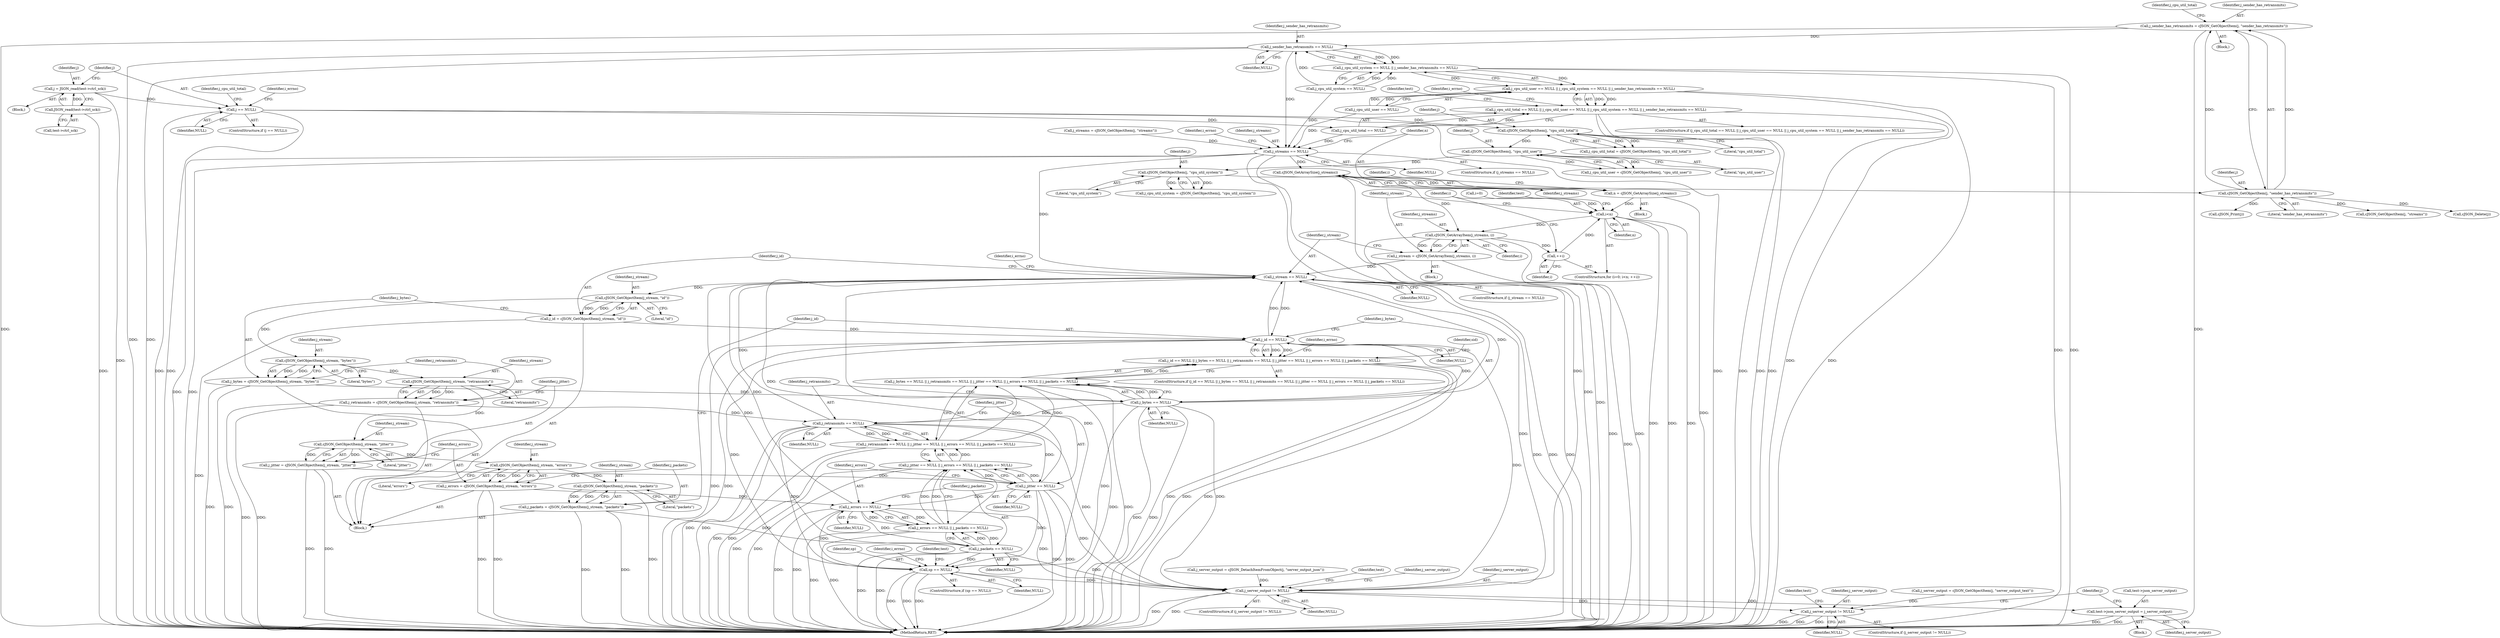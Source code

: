 digraph "0_iperf_91f2fa59e8ed80dfbf400add0164ee0e508e412a_48@pointer" {
"1000169" [label="(Call,j_sender_has_retransmits = cJSON_GetObjectItem(j, \"sender_has_retransmits\"))"];
"1000171" [label="(Call,cJSON_GetObjectItem(j, \"sender_has_retransmits\"))"];
"1000166" [label="(Call,cJSON_GetObjectItem(j, \"cpu_util_system\"))"];
"1000161" [label="(Call,cJSON_GetObjectItem(j, \"cpu_util_user\"))"];
"1000156" [label="(Call,cJSON_GetObjectItem(j, \"cpu_util_total\"))"];
"1000141" [label="(Call,j == NULL)"];
"1000134" [label="(Call,j = JSON_read(test->ctrl_sck))"];
"1000136" [label="(Call,JSON_read(test->ctrl_sck))"];
"1000187" [label="(Call,j_sender_has_retransmits == NULL)"];
"1000183" [label="(Call,j_cpu_util_system == NULL || j_sender_has_retransmits == NULL)"];
"1000179" [label="(Call,j_cpu_util_user == NULL || j_cpu_util_system == NULL || j_sender_has_retransmits == NULL)"];
"1000175" [label="(Call,j_cpu_util_total == NULL || j_cpu_util_user == NULL || j_cpu_util_system == NULL || j_sender_has_retransmits == NULL)"];
"1000257" [label="(Call,j_streams == NULL)"];
"1000272" [label="(Call,cJSON_GetArraySize(j_streams))"];
"1000270" [label="(Call,n = cJSON_GetArraySize(j_streams))"];
"1000278" [label="(Call,i<n)"];
"1000286" [label="(Call,cJSON_GetArrayItem(j_streams, i))"];
"1000281" [label="(Call,++i)"];
"1000284" [label="(Call,j_stream = cJSON_GetArrayItem(j_streams, i))"];
"1000290" [label="(Call,j_stream == NULL)"];
"1000305" [label="(Call,cJSON_GetObjectItem(j_stream, \"id\"))"];
"1000303" [label="(Call,j_id = cJSON_GetObjectItem(j_stream, \"id\"))"];
"1000335" [label="(Call,j_id == NULL)"];
"1000334" [label="(Call,j_id == NULL || j_bytes == NULL || j_retransmits == NULL || j_jitter == NULL || j_errors == NULL || j_packets == NULL)"];
"1000339" [label="(Call,j_bytes == NULL)"];
"1000338" [label="(Call,j_bytes == NULL || j_retransmits == NULL || j_jitter == NULL || j_errors == NULL || j_packets == NULL)"];
"1000343" [label="(Call,j_retransmits == NULL)"];
"1000342" [label="(Call,j_retransmits == NULL || j_jitter == NULL || j_errors == NULL || j_packets == NULL)"];
"1000347" [label="(Call,j_jitter == NULL)"];
"1000346" [label="(Call,j_jitter == NULL || j_errors == NULL || j_packets == NULL)"];
"1000351" [label="(Call,j_errors == NULL)"];
"1000350" [label="(Call,j_errors == NULL || j_packets == NULL)"];
"1000354" [label="(Call,j_packets == NULL)"];
"1000405" [label="(Call,sp == NULL)"];
"1000477" [label="(Call,j_server_output != NULL)"];
"1000481" [label="(Call,test->json_server_output = j_server_output)"];
"1000494" [label="(Call,j_server_output != NULL)"];
"1000310" [label="(Call,cJSON_GetObjectItem(j_stream, \"bytes\"))"];
"1000308" [label="(Call,j_bytes = cJSON_GetObjectItem(j_stream, \"bytes\"))"];
"1000315" [label="(Call,cJSON_GetObjectItem(j_stream, \"retransmits\"))"];
"1000313" [label="(Call,j_retransmits = cJSON_GetObjectItem(j_stream, \"retransmits\"))"];
"1000320" [label="(Call,cJSON_GetObjectItem(j_stream, \"jitter\"))"];
"1000318" [label="(Call,j_jitter = cJSON_GetObjectItem(j_stream, \"jitter\"))"];
"1000325" [label="(Call,cJSON_GetObjectItem(j_stream, \"errors\"))"];
"1000323" [label="(Call,j_errors = cJSON_GetObjectItem(j_stream, \"errors\"))"];
"1000330" [label="(Call,cJSON_GetObjectItem(j_stream, \"packets\"))"];
"1000328" [label="(Call,j_packets = cJSON_GetObjectItem(j_stream, \"packets\"))"];
"1000135" [label="(Identifier,j)"];
"1000274" [label="(ControlStructure,for (i=0; i<n; ++i))"];
"1000156" [label="(Call,cJSON_GetObjectItem(j, \"cpu_util_total\"))"];
"1000163" [label="(Literal,\"cpu_util_user\")"];
"1000272" [label="(Call,cJSON_GetArraySize(j_streams))"];
"1000478" [label="(Identifier,j_server_output)"];
"1000161" [label="(Call,cJSON_GetObjectItem(j, \"cpu_util_user\"))"];
"1000257" [label="(Call,j_streams == NULL)"];
"1000482" [label="(Call,test->json_server_output)"];
"1000320" [label="(Call,cJSON_GetObjectItem(j_stream, \"jitter\"))"];
"1000303" [label="(Call,j_id = cJSON_GetObjectItem(j_stream, \"id\"))"];
"1000280" [label="(Identifier,n)"];
"1000176" [label="(Call,j_cpu_util_total == NULL)"];
"1000406" [label="(Identifier,sp)"];
"1000179" [label="(Call,j_cpu_util_user == NULL || j_cpu_util_system == NULL || j_sender_has_retransmits == NULL)"];
"1000192" [label="(Identifier,i_errno)"];
"1000291" [label="(Identifier,j_stream)"];
"1000292" [label="(Identifier,NULL)"];
"1000143" [label="(Identifier,NULL)"];
"1000275" [label="(Call,i=0)"];
"1000281" [label="(Call,++i)"];
"1000154" [label="(Call,j_cpu_util_total = cJSON_GetObjectItem(j, \"cpu_util_total\"))"];
"1000407" [label="(Identifier,NULL)"];
"1000345" [label="(Identifier,NULL)"];
"1000134" [label="(Call,j = JSON_read(test->ctrl_sck))"];
"1000304" [label="(Identifier,j_id)"];
"1000471" [label="(Call,j_server_output = cJSON_DetachItemFromObject(j, \"server_output_json\"))"];
"1000282" [label="(Identifier,i)"];
"1000312" [label="(Literal,\"bytes\")"];
"1000410" [label="(Identifier,i_errno)"];
"1000270" [label="(Call,n = cJSON_GetArraySize(j_streams))"];
"1000278" [label="(Call,i<n)"];
"1000172" [label="(Identifier,j)"];
"1000344" [label="(Identifier,j_retransmits)"];
"1000349" [label="(Identifier,NULL)"];
"1000485" [label="(Identifier,j_server_output)"];
"1000327" [label="(Literal,\"errors\")"];
"1000183" [label="(Call,j_cpu_util_system == NULL || j_sender_has_retransmits == NULL)"];
"1000356" [label="(Identifier,NULL)"];
"1000479" [label="(Identifier,NULL)"];
"1000495" [label="(Identifier,j_server_output)"];
"1000306" [label="(Identifier,j_stream)"];
"1000493" [label="(ControlStructure,if (j_server_output != NULL))"];
"1000166" [label="(Call,cJSON_GetObjectItem(j, \"cpu_util_system\"))"];
"1000340" [label="(Identifier,j_bytes)"];
"1000288" [label="(Identifier,i)"];
"1000142" [label="(Identifier,j)"];
"1000177" [label="(Identifier,j_cpu_util_total)"];
"1000328" [label="(Call,j_packets = cJSON_GetObjectItem(j_stream, \"packets\"))"];
"1000286" [label="(Call,cJSON_GetArrayItem(j_streams, i))"];
"1000170" [label="(Identifier,j_sender_has_retransmits)"];
"1000339" [label="(Call,j_bytes == NULL)"];
"1000140" [label="(ControlStructure,if (j == NULL))"];
"1000309" [label="(Identifier,j_bytes)"];
"1000283" [label="(Block,)"];
"1000167" [label="(Identifier,j)"];
"1000290" [label="(Call,j_stream == NULL)"];
"1000329" [label="(Identifier,j_packets)"];
"1000318" [label="(Call,j_jitter = cJSON_GetObjectItem(j_stream, \"jitter\"))"];
"1000174" [label="(ControlStructure,if (j_cpu_util_total == NULL || j_cpu_util_user == NULL || j_cpu_util_system == NULL || j_sender_has_retransmits == NULL))"];
"1000510" [label="(MethodReturn,RET)"];
"1000323" [label="(Call,j_errors = cJSON_GetObjectItem(j_stream, \"errors\"))"];
"1000350" [label="(Call,j_errors == NULL || j_packets == NULL)"];
"1000164" [label="(Call,j_cpu_util_system = cJSON_GetObjectItem(j, \"cpu_util_system\"))"];
"1000184" [label="(Call,j_cpu_util_system == NULL)"];
"1000307" [label="(Literal,\"id\")"];
"1000359" [label="(Identifier,i_errno)"];
"1000141" [label="(Call,j == NULL)"];
"1000346" [label="(Call,j_jitter == NULL || j_errors == NULL || j_packets == NULL)"];
"1000284" [label="(Call,j_stream = cJSON_GetArrayItem(j_streams, i))"];
"1000343" [label="(Call,j_retransmits == NULL)"];
"1000313" [label="(Call,j_retransmits = cJSON_GetObjectItem(j_stream, \"retransmits\"))"];
"1000287" [label="(Identifier,j_streams)"];
"1000259" [label="(Identifier,NULL)"];
"1000488" [label="(Call,j_server_output = cJSON_GetObjectItem(j, \"server_output_text\"))"];
"1000207" [label="(Call,cJSON_Print(j))"];
"1000332" [label="(Literal,\"packets\")"];
"1000483" [label="(Identifier,test)"];
"1000333" [label="(ControlStructure,if (j_id == NULL || j_bytes == NULL || j_retransmits == NULL || j_jitter == NULL || j_errors == NULL || j_packets == NULL))"];
"1000342" [label="(Call,j_retransmits == NULL || j_jitter == NULL || j_errors == NULL || j_packets == NULL)"];
"1000251" [label="(Call,j_streams = cJSON_GetObjectItem(j, \"streams\"))"];
"1000354" [label="(Call,j_packets == NULL)"];
"1000507" [label="(Identifier,j)"];
"1000157" [label="(Identifier,j)"];
"1000324" [label="(Identifier,j_errors)"];
"1000295" [label="(Identifier,i_errno)"];
"1000352" [label="(Identifier,j_errors)"];
"1000158" [label="(Literal,\"cpu_util_total\")"];
"1000302" [label="(Block,)"];
"1000494" [label="(Call,j_server_output != NULL)"];
"1000311" [label="(Identifier,j_stream)"];
"1000187" [label="(Call,j_sender_has_retransmits == NULL)"];
"1000481" [label="(Call,test->json_server_output = j_server_output)"];
"1000315" [label="(Call,cJSON_GetObjectItem(j_stream, \"retransmits\"))"];
"1000279" [label="(Identifier,i)"];
"1000317" [label="(Literal,\"retransmits\")"];
"1000496" [label="(Identifier,NULL)"];
"1000169" [label="(Call,j_sender_has_retransmits = cJSON_GetObjectItem(j, \"sender_has_retransmits\"))"];
"1000189" [label="(Identifier,NULL)"];
"1000136" [label="(Call,JSON_read(test->ctrl_sck))"];
"1000256" [label="(ControlStructure,if (j_streams == NULL))"];
"1000168" [label="(Literal,\"cpu_util_system\")"];
"1000480" [label="(Block,)"];
"1000188" [label="(Identifier,j_sender_has_retransmits)"];
"1000314" [label="(Identifier,j_retransmits)"];
"1000338" [label="(Call,j_bytes == NULL || j_retransmits == NULL || j_jitter == NULL || j_errors == NULL || j_packets == NULL)"];
"1000330" [label="(Call,cJSON_GetObjectItem(j_stream, \"packets\"))"];
"1000348" [label="(Identifier,j_jitter)"];
"1000322" [label="(Literal,\"jitter\")"];
"1000159" [label="(Call,j_cpu_util_user = cJSON_GetObjectItem(j, \"cpu_util_user\"))"];
"1000310" [label="(Call,cJSON_GetObjectItem(j_stream, \"bytes\"))"];
"1000477" [label="(Call,j_server_output != NULL)"];
"1000153" [label="(Block,)"];
"1000325" [label="(Call,cJSON_GetObjectItem(j_stream, \"errors\"))"];
"1000180" [label="(Call,j_cpu_util_user == NULL)"];
"1000253" [label="(Call,cJSON_GetObjectItem(j, \"streams\"))"];
"1000351" [label="(Call,j_errors == NULL)"];
"1000137" [label="(Call,test->ctrl_sck)"];
"1000476" [label="(ControlStructure,if (j_server_output != NULL))"];
"1000202" [label="(Identifier,test)"];
"1000269" [label="(Block,)"];
"1000273" [label="(Identifier,j_streams)"];
"1000146" [label="(Identifier,i_errno)"];
"1000326" [label="(Identifier,j_stream)"];
"1000331" [label="(Identifier,j_stream)"];
"1000175" [label="(Call,j_cpu_util_total == NULL || j_cpu_util_user == NULL || j_cpu_util_system == NULL || j_sender_has_retransmits == NULL)"];
"1000162" [label="(Identifier,j)"];
"1000155" [label="(Identifier,j_cpu_util_total)"];
"1000271" [label="(Identifier,n)"];
"1000465" [label="(Identifier,test)"];
"1000500" [label="(Identifier,test)"];
"1000506" [label="(Call,cJSON_Delete(j))"];
"1000334" [label="(Call,j_id == NULL || j_bytes == NULL || j_retransmits == NULL || j_jitter == NULL || j_errors == NULL || j_packets == NULL)"];
"1000489" [label="(Identifier,j_server_output)"];
"1000262" [label="(Identifier,i_errno)"];
"1000258" [label="(Identifier,j_streams)"];
"1000289" [label="(ControlStructure,if (j_stream == NULL))"];
"1000305" [label="(Call,cJSON_GetObjectItem(j_stream, \"id\"))"];
"1000404" [label="(ControlStructure,if (sp == NULL))"];
"1000341" [label="(Identifier,NULL)"];
"1000173" [label="(Literal,\"sender_has_retransmits\")"];
"1000347" [label="(Call,j_jitter == NULL)"];
"1000335" [label="(Call,j_id == NULL)"];
"1000337" [label="(Identifier,NULL)"];
"1000308" [label="(Call,j_bytes = cJSON_GetObjectItem(j_stream, \"bytes\"))"];
"1000355" [label="(Identifier,j_packets)"];
"1000105" [label="(Block,)"];
"1000285" [label="(Identifier,j_stream)"];
"1000316" [label="(Identifier,j_stream)"];
"1000319" [label="(Identifier,j_jitter)"];
"1000321" [label="(Identifier,j_stream)"];
"1000336" [label="(Identifier,j_id)"];
"1000353" [label="(Identifier,NULL)"];
"1000276" [label="(Identifier,i)"];
"1000171" [label="(Call,cJSON_GetObjectItem(j, \"sender_has_retransmits\"))"];
"1000420" [label="(Identifier,test)"];
"1000368" [label="(Identifier,sid)"];
"1000405" [label="(Call,sp == NULL)"];
"1000169" -> "1000153"  [label="AST: "];
"1000169" -> "1000171"  [label="CFG: "];
"1000170" -> "1000169"  [label="AST: "];
"1000171" -> "1000169"  [label="AST: "];
"1000177" -> "1000169"  [label="CFG: "];
"1000169" -> "1000510"  [label="DDG: "];
"1000169" -> "1000510"  [label="DDG: "];
"1000171" -> "1000169"  [label="DDG: "];
"1000171" -> "1000169"  [label="DDG: "];
"1000169" -> "1000187"  [label="DDG: "];
"1000171" -> "1000173"  [label="CFG: "];
"1000172" -> "1000171"  [label="AST: "];
"1000173" -> "1000171"  [label="AST: "];
"1000166" -> "1000171"  [label="DDG: "];
"1000171" -> "1000207"  [label="DDG: "];
"1000171" -> "1000253"  [label="DDG: "];
"1000171" -> "1000506"  [label="DDG: "];
"1000166" -> "1000164"  [label="AST: "];
"1000166" -> "1000168"  [label="CFG: "];
"1000167" -> "1000166"  [label="AST: "];
"1000168" -> "1000166"  [label="AST: "];
"1000164" -> "1000166"  [label="CFG: "];
"1000166" -> "1000164"  [label="DDG: "];
"1000166" -> "1000164"  [label="DDG: "];
"1000161" -> "1000166"  [label="DDG: "];
"1000161" -> "1000159"  [label="AST: "];
"1000161" -> "1000163"  [label="CFG: "];
"1000162" -> "1000161"  [label="AST: "];
"1000163" -> "1000161"  [label="AST: "];
"1000159" -> "1000161"  [label="CFG: "];
"1000161" -> "1000159"  [label="DDG: "];
"1000161" -> "1000159"  [label="DDG: "];
"1000156" -> "1000161"  [label="DDG: "];
"1000156" -> "1000154"  [label="AST: "];
"1000156" -> "1000158"  [label="CFG: "];
"1000157" -> "1000156"  [label="AST: "];
"1000158" -> "1000156"  [label="AST: "];
"1000154" -> "1000156"  [label="CFG: "];
"1000156" -> "1000154"  [label="DDG: "];
"1000156" -> "1000154"  [label="DDG: "];
"1000141" -> "1000156"  [label="DDG: "];
"1000141" -> "1000140"  [label="AST: "];
"1000141" -> "1000143"  [label="CFG: "];
"1000142" -> "1000141"  [label="AST: "];
"1000143" -> "1000141"  [label="AST: "];
"1000146" -> "1000141"  [label="CFG: "];
"1000155" -> "1000141"  [label="CFG: "];
"1000141" -> "1000510"  [label="DDG: "];
"1000141" -> "1000510"  [label="DDG: "];
"1000141" -> "1000510"  [label="DDG: "];
"1000134" -> "1000141"  [label="DDG: "];
"1000141" -> "1000176"  [label="DDG: "];
"1000134" -> "1000105"  [label="AST: "];
"1000134" -> "1000136"  [label="CFG: "];
"1000135" -> "1000134"  [label="AST: "];
"1000136" -> "1000134"  [label="AST: "];
"1000142" -> "1000134"  [label="CFG: "];
"1000134" -> "1000510"  [label="DDG: "];
"1000136" -> "1000134"  [label="DDG: "];
"1000136" -> "1000137"  [label="CFG: "];
"1000137" -> "1000136"  [label="AST: "];
"1000136" -> "1000510"  [label="DDG: "];
"1000187" -> "1000183"  [label="AST: "];
"1000187" -> "1000189"  [label="CFG: "];
"1000188" -> "1000187"  [label="AST: "];
"1000189" -> "1000187"  [label="AST: "];
"1000183" -> "1000187"  [label="CFG: "];
"1000187" -> "1000510"  [label="DDG: "];
"1000187" -> "1000510"  [label="DDG: "];
"1000187" -> "1000183"  [label="DDG: "];
"1000187" -> "1000183"  [label="DDG: "];
"1000184" -> "1000187"  [label="DDG: "];
"1000187" -> "1000257"  [label="DDG: "];
"1000183" -> "1000179"  [label="AST: "];
"1000183" -> "1000184"  [label="CFG: "];
"1000184" -> "1000183"  [label="AST: "];
"1000179" -> "1000183"  [label="CFG: "];
"1000183" -> "1000510"  [label="DDG: "];
"1000183" -> "1000510"  [label="DDG: "];
"1000183" -> "1000179"  [label="DDG: "];
"1000183" -> "1000179"  [label="DDG: "];
"1000184" -> "1000183"  [label="DDG: "];
"1000184" -> "1000183"  [label="DDG: "];
"1000179" -> "1000175"  [label="AST: "];
"1000179" -> "1000180"  [label="CFG: "];
"1000180" -> "1000179"  [label="AST: "];
"1000175" -> "1000179"  [label="CFG: "];
"1000179" -> "1000510"  [label="DDG: "];
"1000179" -> "1000510"  [label="DDG: "];
"1000179" -> "1000175"  [label="DDG: "];
"1000179" -> "1000175"  [label="DDG: "];
"1000180" -> "1000179"  [label="DDG: "];
"1000180" -> "1000179"  [label="DDG: "];
"1000175" -> "1000174"  [label="AST: "];
"1000175" -> "1000176"  [label="CFG: "];
"1000176" -> "1000175"  [label="AST: "];
"1000192" -> "1000175"  [label="CFG: "];
"1000202" -> "1000175"  [label="CFG: "];
"1000175" -> "1000510"  [label="DDG: "];
"1000175" -> "1000510"  [label="DDG: "];
"1000175" -> "1000510"  [label="DDG: "];
"1000176" -> "1000175"  [label="DDG: "];
"1000176" -> "1000175"  [label="DDG: "];
"1000257" -> "1000256"  [label="AST: "];
"1000257" -> "1000259"  [label="CFG: "];
"1000258" -> "1000257"  [label="AST: "];
"1000259" -> "1000257"  [label="AST: "];
"1000262" -> "1000257"  [label="CFG: "];
"1000271" -> "1000257"  [label="CFG: "];
"1000257" -> "1000510"  [label="DDG: "];
"1000257" -> "1000510"  [label="DDG: "];
"1000257" -> "1000510"  [label="DDG: "];
"1000251" -> "1000257"  [label="DDG: "];
"1000184" -> "1000257"  [label="DDG: "];
"1000180" -> "1000257"  [label="DDG: "];
"1000176" -> "1000257"  [label="DDG: "];
"1000257" -> "1000272"  [label="DDG: "];
"1000257" -> "1000290"  [label="DDG: "];
"1000257" -> "1000477"  [label="DDG: "];
"1000272" -> "1000270"  [label="AST: "];
"1000272" -> "1000273"  [label="CFG: "];
"1000273" -> "1000272"  [label="AST: "];
"1000270" -> "1000272"  [label="CFG: "];
"1000272" -> "1000510"  [label="DDG: "];
"1000272" -> "1000270"  [label="DDG: "];
"1000272" -> "1000286"  [label="DDG: "];
"1000270" -> "1000269"  [label="AST: "];
"1000271" -> "1000270"  [label="AST: "];
"1000276" -> "1000270"  [label="CFG: "];
"1000270" -> "1000510"  [label="DDG: "];
"1000270" -> "1000278"  [label="DDG: "];
"1000278" -> "1000274"  [label="AST: "];
"1000278" -> "1000280"  [label="CFG: "];
"1000279" -> "1000278"  [label="AST: "];
"1000280" -> "1000278"  [label="AST: "];
"1000285" -> "1000278"  [label="CFG: "];
"1000465" -> "1000278"  [label="CFG: "];
"1000278" -> "1000510"  [label="DDG: "];
"1000278" -> "1000510"  [label="DDG: "];
"1000278" -> "1000510"  [label="DDG: "];
"1000281" -> "1000278"  [label="DDG: "];
"1000275" -> "1000278"  [label="DDG: "];
"1000278" -> "1000286"  [label="DDG: "];
"1000286" -> "1000284"  [label="AST: "];
"1000286" -> "1000288"  [label="CFG: "];
"1000287" -> "1000286"  [label="AST: "];
"1000288" -> "1000286"  [label="AST: "];
"1000284" -> "1000286"  [label="CFG: "];
"1000286" -> "1000510"  [label="DDG: "];
"1000286" -> "1000510"  [label="DDG: "];
"1000286" -> "1000281"  [label="DDG: "];
"1000286" -> "1000284"  [label="DDG: "];
"1000286" -> "1000284"  [label="DDG: "];
"1000281" -> "1000274"  [label="AST: "];
"1000281" -> "1000282"  [label="CFG: "];
"1000282" -> "1000281"  [label="AST: "];
"1000279" -> "1000281"  [label="CFG: "];
"1000284" -> "1000283"  [label="AST: "];
"1000285" -> "1000284"  [label="AST: "];
"1000291" -> "1000284"  [label="CFG: "];
"1000284" -> "1000510"  [label="DDG: "];
"1000284" -> "1000290"  [label="DDG: "];
"1000290" -> "1000289"  [label="AST: "];
"1000290" -> "1000292"  [label="CFG: "];
"1000291" -> "1000290"  [label="AST: "];
"1000292" -> "1000290"  [label="AST: "];
"1000295" -> "1000290"  [label="CFG: "];
"1000304" -> "1000290"  [label="CFG: "];
"1000290" -> "1000510"  [label="DDG: "];
"1000290" -> "1000510"  [label="DDG: "];
"1000290" -> "1000510"  [label="DDG: "];
"1000405" -> "1000290"  [label="DDG: "];
"1000351" -> "1000290"  [label="DDG: "];
"1000343" -> "1000290"  [label="DDG: "];
"1000354" -> "1000290"  [label="DDG: "];
"1000347" -> "1000290"  [label="DDG: "];
"1000339" -> "1000290"  [label="DDG: "];
"1000335" -> "1000290"  [label="DDG: "];
"1000290" -> "1000305"  [label="DDG: "];
"1000290" -> "1000335"  [label="DDG: "];
"1000290" -> "1000477"  [label="DDG: "];
"1000305" -> "1000303"  [label="AST: "];
"1000305" -> "1000307"  [label="CFG: "];
"1000306" -> "1000305"  [label="AST: "];
"1000307" -> "1000305"  [label="AST: "];
"1000303" -> "1000305"  [label="CFG: "];
"1000305" -> "1000303"  [label="DDG: "];
"1000305" -> "1000303"  [label="DDG: "];
"1000305" -> "1000310"  [label="DDG: "];
"1000303" -> "1000302"  [label="AST: "];
"1000304" -> "1000303"  [label="AST: "];
"1000309" -> "1000303"  [label="CFG: "];
"1000303" -> "1000510"  [label="DDG: "];
"1000303" -> "1000335"  [label="DDG: "];
"1000335" -> "1000334"  [label="AST: "];
"1000335" -> "1000337"  [label="CFG: "];
"1000336" -> "1000335"  [label="AST: "];
"1000337" -> "1000335"  [label="AST: "];
"1000340" -> "1000335"  [label="CFG: "];
"1000334" -> "1000335"  [label="CFG: "];
"1000335" -> "1000510"  [label="DDG: "];
"1000335" -> "1000510"  [label="DDG: "];
"1000335" -> "1000334"  [label="DDG: "];
"1000335" -> "1000334"  [label="DDG: "];
"1000335" -> "1000339"  [label="DDG: "];
"1000335" -> "1000405"  [label="DDG: "];
"1000335" -> "1000477"  [label="DDG: "];
"1000334" -> "1000333"  [label="AST: "];
"1000334" -> "1000338"  [label="CFG: "];
"1000338" -> "1000334"  [label="AST: "];
"1000359" -> "1000334"  [label="CFG: "];
"1000368" -> "1000334"  [label="CFG: "];
"1000334" -> "1000510"  [label="DDG: "];
"1000334" -> "1000510"  [label="DDG: "];
"1000334" -> "1000510"  [label="DDG: "];
"1000338" -> "1000334"  [label="DDG: "];
"1000338" -> "1000334"  [label="DDG: "];
"1000339" -> "1000338"  [label="AST: "];
"1000339" -> "1000341"  [label="CFG: "];
"1000340" -> "1000339"  [label="AST: "];
"1000341" -> "1000339"  [label="AST: "];
"1000344" -> "1000339"  [label="CFG: "];
"1000338" -> "1000339"  [label="CFG: "];
"1000339" -> "1000510"  [label="DDG: "];
"1000339" -> "1000510"  [label="DDG: "];
"1000339" -> "1000338"  [label="DDG: "];
"1000339" -> "1000338"  [label="DDG: "];
"1000308" -> "1000339"  [label="DDG: "];
"1000339" -> "1000343"  [label="DDG: "];
"1000339" -> "1000405"  [label="DDG: "];
"1000339" -> "1000477"  [label="DDG: "];
"1000338" -> "1000342"  [label="CFG: "];
"1000342" -> "1000338"  [label="AST: "];
"1000338" -> "1000510"  [label="DDG: "];
"1000338" -> "1000510"  [label="DDG: "];
"1000342" -> "1000338"  [label="DDG: "];
"1000342" -> "1000338"  [label="DDG: "];
"1000343" -> "1000342"  [label="AST: "];
"1000343" -> "1000345"  [label="CFG: "];
"1000344" -> "1000343"  [label="AST: "];
"1000345" -> "1000343"  [label="AST: "];
"1000348" -> "1000343"  [label="CFG: "];
"1000342" -> "1000343"  [label="CFG: "];
"1000343" -> "1000510"  [label="DDG: "];
"1000343" -> "1000510"  [label="DDG: "];
"1000343" -> "1000342"  [label="DDG: "];
"1000343" -> "1000342"  [label="DDG: "];
"1000313" -> "1000343"  [label="DDG: "];
"1000343" -> "1000347"  [label="DDG: "];
"1000343" -> "1000405"  [label="DDG: "];
"1000343" -> "1000477"  [label="DDG: "];
"1000342" -> "1000346"  [label="CFG: "];
"1000346" -> "1000342"  [label="AST: "];
"1000342" -> "1000510"  [label="DDG: "];
"1000342" -> "1000510"  [label="DDG: "];
"1000346" -> "1000342"  [label="DDG: "];
"1000346" -> "1000342"  [label="DDG: "];
"1000347" -> "1000346"  [label="AST: "];
"1000347" -> "1000349"  [label="CFG: "];
"1000348" -> "1000347"  [label="AST: "];
"1000349" -> "1000347"  [label="AST: "];
"1000352" -> "1000347"  [label="CFG: "];
"1000346" -> "1000347"  [label="CFG: "];
"1000347" -> "1000510"  [label="DDG: "];
"1000347" -> "1000510"  [label="DDG: "];
"1000347" -> "1000346"  [label="DDG: "];
"1000347" -> "1000346"  [label="DDG: "];
"1000318" -> "1000347"  [label="DDG: "];
"1000347" -> "1000351"  [label="DDG: "];
"1000347" -> "1000405"  [label="DDG: "];
"1000347" -> "1000477"  [label="DDG: "];
"1000346" -> "1000350"  [label="CFG: "];
"1000350" -> "1000346"  [label="AST: "];
"1000346" -> "1000510"  [label="DDG: "];
"1000346" -> "1000510"  [label="DDG: "];
"1000350" -> "1000346"  [label="DDG: "];
"1000350" -> "1000346"  [label="DDG: "];
"1000351" -> "1000350"  [label="AST: "];
"1000351" -> "1000353"  [label="CFG: "];
"1000352" -> "1000351"  [label="AST: "];
"1000353" -> "1000351"  [label="AST: "];
"1000355" -> "1000351"  [label="CFG: "];
"1000350" -> "1000351"  [label="CFG: "];
"1000351" -> "1000510"  [label="DDG: "];
"1000351" -> "1000510"  [label="DDG: "];
"1000351" -> "1000350"  [label="DDG: "];
"1000351" -> "1000350"  [label="DDG: "];
"1000323" -> "1000351"  [label="DDG: "];
"1000351" -> "1000354"  [label="DDG: "];
"1000351" -> "1000405"  [label="DDG: "];
"1000351" -> "1000477"  [label="DDG: "];
"1000350" -> "1000354"  [label="CFG: "];
"1000354" -> "1000350"  [label="AST: "];
"1000350" -> "1000510"  [label="DDG: "];
"1000350" -> "1000510"  [label="DDG: "];
"1000354" -> "1000350"  [label="DDG: "];
"1000354" -> "1000350"  [label="DDG: "];
"1000354" -> "1000356"  [label="CFG: "];
"1000355" -> "1000354"  [label="AST: "];
"1000356" -> "1000354"  [label="AST: "];
"1000354" -> "1000510"  [label="DDG: "];
"1000354" -> "1000510"  [label="DDG: "];
"1000328" -> "1000354"  [label="DDG: "];
"1000354" -> "1000405"  [label="DDG: "];
"1000354" -> "1000477"  [label="DDG: "];
"1000405" -> "1000404"  [label="AST: "];
"1000405" -> "1000407"  [label="CFG: "];
"1000406" -> "1000405"  [label="AST: "];
"1000407" -> "1000405"  [label="AST: "];
"1000410" -> "1000405"  [label="CFG: "];
"1000420" -> "1000405"  [label="CFG: "];
"1000405" -> "1000510"  [label="DDG: "];
"1000405" -> "1000510"  [label="DDG: "];
"1000405" -> "1000510"  [label="DDG: "];
"1000405" -> "1000477"  [label="DDG: "];
"1000477" -> "1000476"  [label="AST: "];
"1000477" -> "1000479"  [label="CFG: "];
"1000478" -> "1000477"  [label="AST: "];
"1000479" -> "1000477"  [label="AST: "];
"1000483" -> "1000477"  [label="CFG: "];
"1000489" -> "1000477"  [label="CFG: "];
"1000477" -> "1000510"  [label="DDG: "];
"1000477" -> "1000510"  [label="DDG: "];
"1000471" -> "1000477"  [label="DDG: "];
"1000477" -> "1000481"  [label="DDG: "];
"1000477" -> "1000494"  [label="DDG: "];
"1000481" -> "1000480"  [label="AST: "];
"1000481" -> "1000485"  [label="CFG: "];
"1000482" -> "1000481"  [label="AST: "];
"1000485" -> "1000481"  [label="AST: "];
"1000507" -> "1000481"  [label="CFG: "];
"1000481" -> "1000510"  [label="DDG: "];
"1000481" -> "1000510"  [label="DDG: "];
"1000494" -> "1000493"  [label="AST: "];
"1000494" -> "1000496"  [label="CFG: "];
"1000495" -> "1000494"  [label="AST: "];
"1000496" -> "1000494"  [label="AST: "];
"1000500" -> "1000494"  [label="CFG: "];
"1000507" -> "1000494"  [label="CFG: "];
"1000494" -> "1000510"  [label="DDG: "];
"1000494" -> "1000510"  [label="DDG: "];
"1000494" -> "1000510"  [label="DDG: "];
"1000488" -> "1000494"  [label="DDG: "];
"1000310" -> "1000308"  [label="AST: "];
"1000310" -> "1000312"  [label="CFG: "];
"1000311" -> "1000310"  [label="AST: "];
"1000312" -> "1000310"  [label="AST: "];
"1000308" -> "1000310"  [label="CFG: "];
"1000310" -> "1000308"  [label="DDG: "];
"1000310" -> "1000308"  [label="DDG: "];
"1000310" -> "1000315"  [label="DDG: "];
"1000308" -> "1000302"  [label="AST: "];
"1000309" -> "1000308"  [label="AST: "];
"1000314" -> "1000308"  [label="CFG: "];
"1000308" -> "1000510"  [label="DDG: "];
"1000308" -> "1000510"  [label="DDG: "];
"1000315" -> "1000313"  [label="AST: "];
"1000315" -> "1000317"  [label="CFG: "];
"1000316" -> "1000315"  [label="AST: "];
"1000317" -> "1000315"  [label="AST: "];
"1000313" -> "1000315"  [label="CFG: "];
"1000315" -> "1000313"  [label="DDG: "];
"1000315" -> "1000313"  [label="DDG: "];
"1000315" -> "1000320"  [label="DDG: "];
"1000313" -> "1000302"  [label="AST: "];
"1000314" -> "1000313"  [label="AST: "];
"1000319" -> "1000313"  [label="CFG: "];
"1000313" -> "1000510"  [label="DDG: "];
"1000313" -> "1000510"  [label="DDG: "];
"1000320" -> "1000318"  [label="AST: "];
"1000320" -> "1000322"  [label="CFG: "];
"1000321" -> "1000320"  [label="AST: "];
"1000322" -> "1000320"  [label="AST: "];
"1000318" -> "1000320"  [label="CFG: "];
"1000320" -> "1000318"  [label="DDG: "];
"1000320" -> "1000318"  [label="DDG: "];
"1000320" -> "1000325"  [label="DDG: "];
"1000318" -> "1000302"  [label="AST: "];
"1000319" -> "1000318"  [label="AST: "];
"1000324" -> "1000318"  [label="CFG: "];
"1000318" -> "1000510"  [label="DDG: "];
"1000318" -> "1000510"  [label="DDG: "];
"1000325" -> "1000323"  [label="AST: "];
"1000325" -> "1000327"  [label="CFG: "];
"1000326" -> "1000325"  [label="AST: "];
"1000327" -> "1000325"  [label="AST: "];
"1000323" -> "1000325"  [label="CFG: "];
"1000325" -> "1000323"  [label="DDG: "];
"1000325" -> "1000323"  [label="DDG: "];
"1000325" -> "1000330"  [label="DDG: "];
"1000323" -> "1000302"  [label="AST: "];
"1000324" -> "1000323"  [label="AST: "];
"1000329" -> "1000323"  [label="CFG: "];
"1000323" -> "1000510"  [label="DDG: "];
"1000323" -> "1000510"  [label="DDG: "];
"1000330" -> "1000328"  [label="AST: "];
"1000330" -> "1000332"  [label="CFG: "];
"1000331" -> "1000330"  [label="AST: "];
"1000332" -> "1000330"  [label="AST: "];
"1000328" -> "1000330"  [label="CFG: "];
"1000330" -> "1000510"  [label="DDG: "];
"1000330" -> "1000328"  [label="DDG: "];
"1000330" -> "1000328"  [label="DDG: "];
"1000328" -> "1000302"  [label="AST: "];
"1000329" -> "1000328"  [label="AST: "];
"1000336" -> "1000328"  [label="CFG: "];
"1000328" -> "1000510"  [label="DDG: "];
"1000328" -> "1000510"  [label="DDG: "];
}

